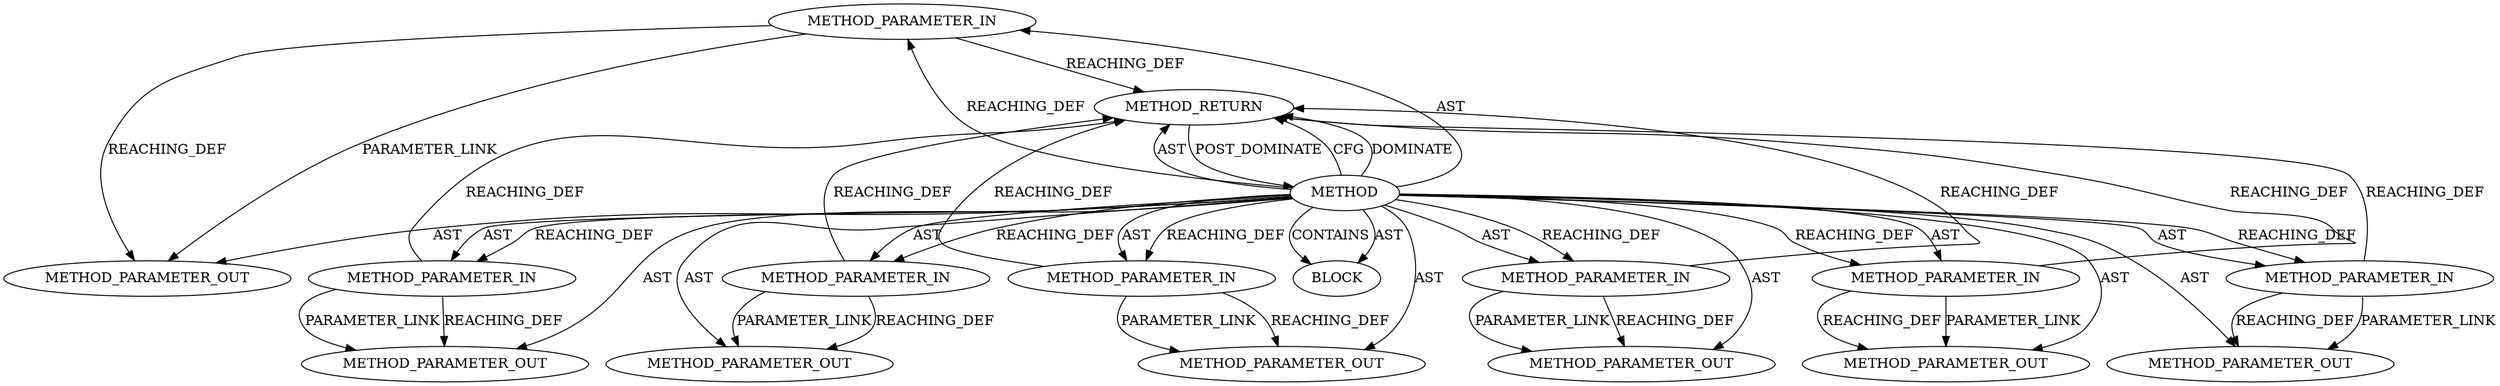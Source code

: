digraph {
  27411 [label=METHOD_PARAMETER_OUT ORDER=7 CODE="p7" IS_VARIADIC=false TYPE_FULL_NAME="ANY" EVALUATION_STRATEGY="BY_VALUE" INDEX=7 NAME="p7"]
  27406 [label=METHOD_PARAMETER_OUT ORDER=2 CODE="p2" IS_VARIADIC=false TYPE_FULL_NAME="ANY" EVALUATION_STRATEGY="BY_VALUE" INDEX=2 NAME="p2"]
  27410 [label=METHOD_PARAMETER_OUT ORDER=6 CODE="p6" IS_VARIADIC=false TYPE_FULL_NAME="ANY" EVALUATION_STRATEGY="BY_VALUE" INDEX=6 NAME="p6"]
  26004 [label=METHOD_PARAMETER_IN ORDER=6 CODE="p6" IS_VARIADIC=false TYPE_FULL_NAME="ANY" EVALUATION_STRATEGY="BY_VALUE" INDEX=6 NAME="p6"]
  26003 [label=METHOD_PARAMETER_IN ORDER=5 CODE="p5" IS_VARIADIC=false TYPE_FULL_NAME="ANY" EVALUATION_STRATEGY="BY_VALUE" INDEX=5 NAME="p5"]
  26006 [label=BLOCK ORDER=1 ARGUMENT_INDEX=1 CODE="<empty>" TYPE_FULL_NAME="ANY"]
  26002 [label=METHOD_PARAMETER_IN ORDER=4 CODE="p4" IS_VARIADIC=false TYPE_FULL_NAME="ANY" EVALUATION_STRATEGY="BY_VALUE" INDEX=4 NAME="p4"]
  27405 [label=METHOD_PARAMETER_OUT ORDER=1 CODE="p1" IS_VARIADIC=false TYPE_FULL_NAME="ANY" EVALUATION_STRATEGY="BY_VALUE" INDEX=1 NAME="p1"]
  26005 [label=METHOD_PARAMETER_IN ORDER=7 CODE="p7" IS_VARIADIC=false TYPE_FULL_NAME="ANY" EVALUATION_STRATEGY="BY_VALUE" INDEX=7 NAME="p7"]
  25999 [label=METHOD_PARAMETER_IN ORDER=1 CODE="p1" IS_VARIADIC=false TYPE_FULL_NAME="ANY" EVALUATION_STRATEGY="BY_VALUE" INDEX=1 NAME="p1"]
  26001 [label=METHOD_PARAMETER_IN ORDER=3 CODE="p3" IS_VARIADIC=false TYPE_FULL_NAME="ANY" EVALUATION_STRATEGY="BY_VALUE" INDEX=3 NAME="p3"]
  25998 [label=METHOD AST_PARENT_TYPE="NAMESPACE_BLOCK" AST_PARENT_FULL_NAME="<global>" ORDER=0 CODE="<empty>" FULL_NAME="s->msg_callback" IS_EXTERNAL=true FILENAME="<empty>" SIGNATURE="" NAME="s->msg_callback"]
  27407 [label=METHOD_PARAMETER_OUT ORDER=3 CODE="p3" IS_VARIADIC=false TYPE_FULL_NAME="ANY" EVALUATION_STRATEGY="BY_VALUE" INDEX=3 NAME="p3"]
  26007 [label=METHOD_RETURN ORDER=2 CODE="RET" TYPE_FULL_NAME="ANY" EVALUATION_STRATEGY="BY_VALUE"]
  27408 [label=METHOD_PARAMETER_OUT ORDER=4 CODE="p4" IS_VARIADIC=false TYPE_FULL_NAME="ANY" EVALUATION_STRATEGY="BY_VALUE" INDEX=4 NAME="p4"]
  27409 [label=METHOD_PARAMETER_OUT ORDER=5 CODE="p5" IS_VARIADIC=false TYPE_FULL_NAME="ANY" EVALUATION_STRATEGY="BY_VALUE" INDEX=5 NAME="p5"]
  26000 [label=METHOD_PARAMETER_IN ORDER=2 CODE="p2" IS_VARIADIC=false TYPE_FULL_NAME="ANY" EVALUATION_STRATEGY="BY_VALUE" INDEX=2 NAME="p2"]
  25998 -> 26001 [label=REACHING_DEF VARIABLE=""]
  25998 -> 26003 [label=REACHING_DEF VARIABLE=""]
  25998 -> 26006 [label=AST ]
  25998 -> 26001 [label=AST ]
  26003 -> 26007 [label=REACHING_DEF VARIABLE="p5"]
  26003 -> 27409 [label=REACHING_DEF VARIABLE="p5"]
  25998 -> 26002 [label=AST ]
  25998 -> 27407 [label=AST ]
  26001 -> 26007 [label=REACHING_DEF VARIABLE="p3"]
  26002 -> 26007 [label=REACHING_DEF VARIABLE="p4"]
  25998 -> 25999 [label=REACHING_DEF VARIABLE=""]
  26007 -> 25998 [label=POST_DOMINATE ]
  25998 -> 26002 [label=REACHING_DEF VARIABLE=""]
  25998 -> 26005 [label=AST ]
  25998 -> 27410 [label=AST ]
  25998 -> 27411 [label=AST ]
  25998 -> 27408 [label=AST ]
  25998 -> 26007 [label=CFG ]
  25999 -> 27405 [label=PARAMETER_LINK ]
  26001 -> 27407 [label=REACHING_DEF VARIABLE="p3"]
  25999 -> 27405 [label=REACHING_DEF VARIABLE="p1"]
  26001 -> 27407 [label=PARAMETER_LINK ]
  26000 -> 26007 [label=REACHING_DEF VARIABLE="p2"]
  26005 -> 26007 [label=REACHING_DEF VARIABLE="p7"]
  26002 -> 27408 [label=REACHING_DEF VARIABLE="p4"]
  26004 -> 27410 [label=PARAMETER_LINK ]
  25998 -> 25999 [label=AST ]
  26004 -> 27410 [label=REACHING_DEF VARIABLE="p6"]
  25998 -> 27409 [label=AST ]
  25998 -> 26004 [label=AST ]
  26003 -> 27409 [label=PARAMETER_LINK ]
  25998 -> 26000 [label=REACHING_DEF VARIABLE=""]
  26004 -> 26007 [label=REACHING_DEF VARIABLE="p6"]
  25999 -> 26007 [label=REACHING_DEF VARIABLE="p1"]
  25998 -> 26005 [label=REACHING_DEF VARIABLE=""]
  25998 -> 26000 [label=AST ]
  25998 -> 27406 [label=AST ]
  26005 -> 27411 [label=REACHING_DEF VARIABLE="p7"]
  25998 -> 26007 [label=DOMINATE ]
  25998 -> 26006 [label=CONTAINS ]
  25998 -> 26003 [label=AST ]
  25998 -> 27405 [label=AST ]
  25998 -> 26007 [label=AST ]
  25998 -> 26004 [label=REACHING_DEF VARIABLE=""]
  26002 -> 27408 [label=PARAMETER_LINK ]
  26005 -> 27411 [label=PARAMETER_LINK ]
  26000 -> 27406 [label=PARAMETER_LINK ]
  26000 -> 27406 [label=REACHING_DEF VARIABLE="p2"]
}
